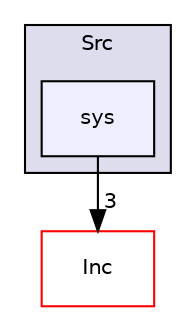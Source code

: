 digraph "Src/sys" {
  compound=true
  node [ fontsize="10", fontname="Helvetica"];
  edge [ labelfontsize="10", labelfontname="Helvetica"];
  subgraph clusterdir_413f4e031a85da0d68269c6fd2f76e1c {
    graph [ bgcolor="#ddddee", pencolor="black", label="Src" fontname="Helvetica", fontsize="10", URL="dir_413f4e031a85da0d68269c6fd2f76e1c.html"]
  dir_2afb81339dce393fd2724976abb5a6eb [shape=box, label="sys", style="filled", fillcolor="#eeeeff", pencolor="black", URL="dir_2afb81339dce393fd2724976abb5a6eb.html"];
  }
  dir_f93dfce691d792349f1c14ede440e2e6 [shape=box label="Inc" fillcolor="white" style="filled" color="red" URL="dir_f93dfce691d792349f1c14ede440e2e6.html"];
  dir_2afb81339dce393fd2724976abb5a6eb->dir_f93dfce691d792349f1c14ede440e2e6 [headlabel="3", labeldistance=1.5 headhref="dir_000014_000000.html"];
}

